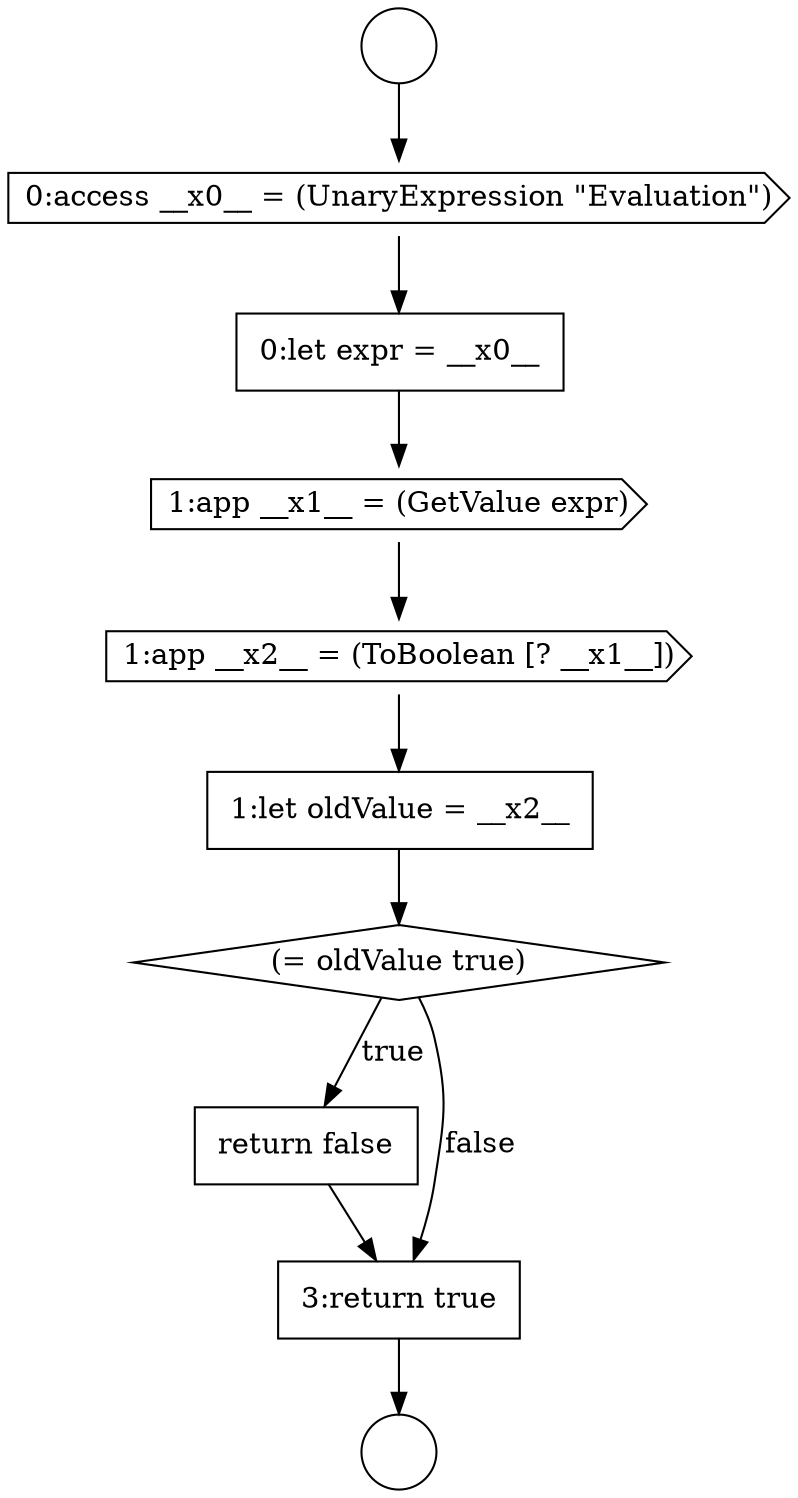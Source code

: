digraph {
  node4339 [shape=diamond, label=<<font color="black">(= oldValue true)</font>> color="black" fillcolor="white" style=filled]
  node4334 [shape=cds, label=<<font color="black">0:access __x0__ = (UnaryExpression &quot;Evaluation&quot;)</font>> color="black" fillcolor="white" style=filled]
  node4333 [shape=circle label=" " color="black" fillcolor="white" style=filled]
  node4340 [shape=none, margin=0, label=<<font color="black">
    <table border="0" cellborder="1" cellspacing="0" cellpadding="10">
      <tr><td align="left">return false</td></tr>
    </table>
  </font>> color="black" fillcolor="white" style=filled]
  node4341 [shape=none, margin=0, label=<<font color="black">
    <table border="0" cellborder="1" cellspacing="0" cellpadding="10">
      <tr><td align="left">3:return true</td></tr>
    </table>
  </font>> color="black" fillcolor="white" style=filled]
  node4337 [shape=cds, label=<<font color="black">1:app __x2__ = (ToBoolean [? __x1__])</font>> color="black" fillcolor="white" style=filled]
  node4332 [shape=circle label=" " color="black" fillcolor="white" style=filled]
  node4336 [shape=cds, label=<<font color="black">1:app __x1__ = (GetValue expr)</font>> color="black" fillcolor="white" style=filled]
  node4338 [shape=none, margin=0, label=<<font color="black">
    <table border="0" cellborder="1" cellspacing="0" cellpadding="10">
      <tr><td align="left">1:let oldValue = __x2__</td></tr>
    </table>
  </font>> color="black" fillcolor="white" style=filled]
  node4335 [shape=none, margin=0, label=<<font color="black">
    <table border="0" cellborder="1" cellspacing="0" cellpadding="10">
      <tr><td align="left">0:let expr = __x0__</td></tr>
    </table>
  </font>> color="black" fillcolor="white" style=filled]
  node4340 -> node4341 [ color="black"]
  node4338 -> node4339 [ color="black"]
  node4341 -> node4333 [ color="black"]
  node4339 -> node4340 [label=<<font color="black">true</font>> color="black"]
  node4339 -> node4341 [label=<<font color="black">false</font>> color="black"]
  node4337 -> node4338 [ color="black"]
  node4335 -> node4336 [ color="black"]
  node4336 -> node4337 [ color="black"]
  node4332 -> node4334 [ color="black"]
  node4334 -> node4335 [ color="black"]
}
